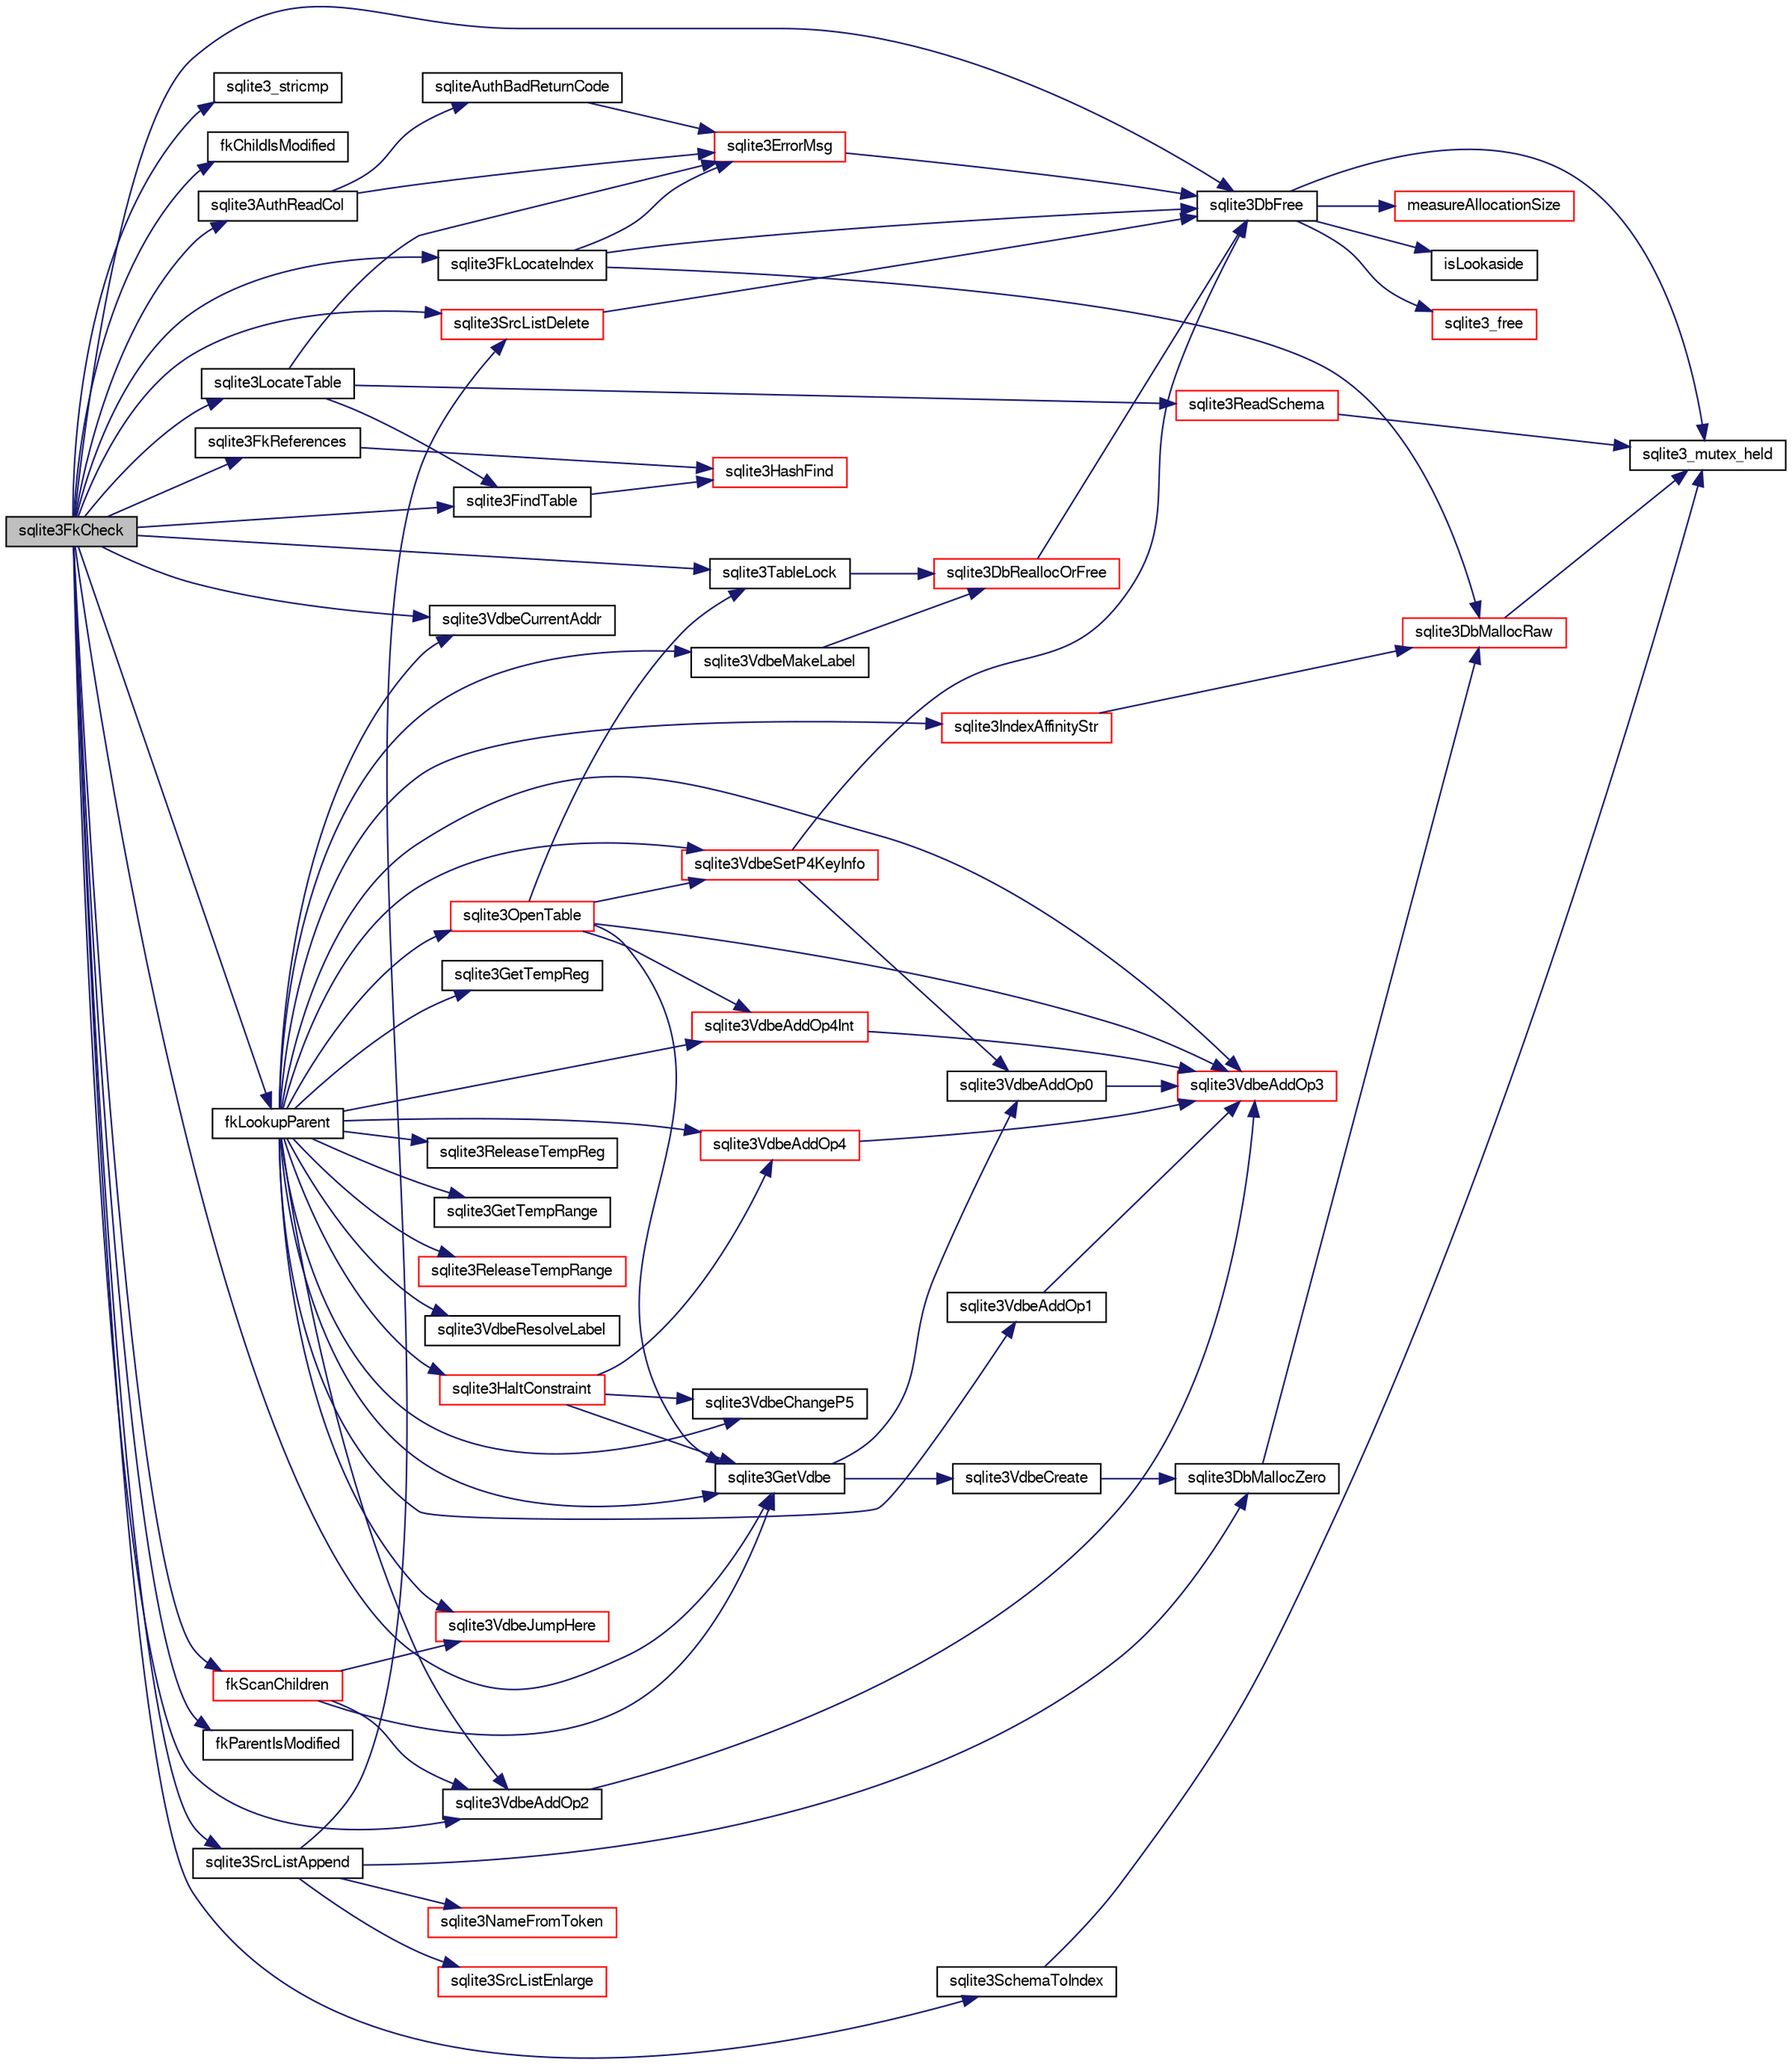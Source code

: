 digraph "sqlite3FkCheck"
{
  edge [fontname="FreeSans",fontsize="10",labelfontname="FreeSans",labelfontsize="10"];
  node [fontname="FreeSans",fontsize="10",shape=record];
  rankdir="LR";
  Node545161 [label="sqlite3FkCheck",height=0.2,width=0.4,color="black", fillcolor="grey75", style="filled", fontcolor="black"];
  Node545161 -> Node545162 [color="midnightblue",fontsize="10",style="solid",fontname="FreeSans"];
  Node545162 [label="sqlite3SchemaToIndex",height=0.2,width=0.4,color="black", fillcolor="white", style="filled",URL="$sqlite3_8c.html#ad9ef77a42022f1f8c8ab71b5761f5134"];
  Node545162 -> Node545163 [color="midnightblue",fontsize="10",style="solid",fontname="FreeSans"];
  Node545163 [label="sqlite3_mutex_held",height=0.2,width=0.4,color="black", fillcolor="white", style="filled",URL="$sqlite3_8c.html#acf77da68932b6bc163c5e68547ecc3e7"];
  Node545161 -> Node545164 [color="midnightblue",fontsize="10",style="solid",fontname="FreeSans"];
  Node545164 [label="sqlite3_stricmp",height=0.2,width=0.4,color="black", fillcolor="white", style="filled",URL="$sqlite3_8c.html#aaa53981a07ebaa0c9d16b24032fb943c"];
  Node545161 -> Node545165 [color="midnightblue",fontsize="10",style="solid",fontname="FreeSans"];
  Node545165 [label="fkChildIsModified",height=0.2,width=0.4,color="black", fillcolor="white", style="filled",URL="$sqlite3_8c.html#aea45953cd423c9a597c3cadb358ad646"];
  Node545161 -> Node545166 [color="midnightblue",fontsize="10",style="solid",fontname="FreeSans"];
  Node545166 [label="sqlite3FindTable",height=0.2,width=0.4,color="black", fillcolor="white", style="filled",URL="$sqlite3_8c.html#afa51dbee6173bf3a8a3df76b07cea789"];
  Node545166 -> Node545167 [color="midnightblue",fontsize="10",style="solid",fontname="FreeSans"];
  Node545167 [label="sqlite3HashFind",height=0.2,width=0.4,color="red", fillcolor="white", style="filled",URL="$sqlite3_8c.html#a8ca124229470a66b4c9c141ded48e2aa"];
  Node545161 -> Node545170 [color="midnightblue",fontsize="10",style="solid",fontname="FreeSans"];
  Node545170 [label="sqlite3LocateTable",height=0.2,width=0.4,color="black", fillcolor="white", style="filled",URL="$sqlite3_8c.html#adfeea5b18971250d4ff7f5a44e134d75"];
  Node545170 -> Node545171 [color="midnightblue",fontsize="10",style="solid",fontname="FreeSans"];
  Node545171 [label="sqlite3ReadSchema",height=0.2,width=0.4,color="red", fillcolor="white", style="filled",URL="$sqlite3_8c.html#ac41a97f30334f7d35b2b5713097eca90"];
  Node545171 -> Node545163 [color="midnightblue",fontsize="10",style="solid",fontname="FreeSans"];
  Node545170 -> Node545166 [color="midnightblue",fontsize="10",style="solid",fontname="FreeSans"];
  Node545170 -> Node545485 [color="midnightblue",fontsize="10",style="solid",fontname="FreeSans"];
  Node545485 [label="sqlite3ErrorMsg",height=0.2,width=0.4,color="red", fillcolor="white", style="filled",URL="$sqlite3_8c.html#aee2798e173651adae0f9c85469f3457d"];
  Node545485 -> Node545185 [color="midnightblue",fontsize="10",style="solid",fontname="FreeSans"];
  Node545185 [label="sqlite3DbFree",height=0.2,width=0.4,color="black", fillcolor="white", style="filled",URL="$sqlite3_8c.html#ac70ab821a6607b4a1b909582dc37a069"];
  Node545185 -> Node545163 [color="midnightblue",fontsize="10",style="solid",fontname="FreeSans"];
  Node545185 -> Node545186 [color="midnightblue",fontsize="10",style="solid",fontname="FreeSans"];
  Node545186 [label="measureAllocationSize",height=0.2,width=0.4,color="red", fillcolor="white", style="filled",URL="$sqlite3_8c.html#a45731e644a22fdb756e2b6337224217a"];
  Node545185 -> Node545189 [color="midnightblue",fontsize="10",style="solid",fontname="FreeSans"];
  Node545189 [label="isLookaside",height=0.2,width=0.4,color="black", fillcolor="white", style="filled",URL="$sqlite3_8c.html#a770fa05ff9717b75e16f4d968a77b897"];
  Node545185 -> Node545190 [color="midnightblue",fontsize="10",style="solid",fontname="FreeSans"];
  Node545190 [label="sqlite3_free",height=0.2,width=0.4,color="red", fillcolor="white", style="filled",URL="$sqlite3_8c.html#a6552349e36a8a691af5487999ab09519"];
  Node545161 -> Node546122 [color="midnightblue",fontsize="10",style="solid",fontname="FreeSans"];
  Node546122 [label="sqlite3FkLocateIndex",height=0.2,width=0.4,color="black", fillcolor="white", style="filled",URL="$sqlite3_8c.html#abe3a42875c65453c342b8dc66701d441"];
  Node546122 -> Node545196 [color="midnightblue",fontsize="10",style="solid",fontname="FreeSans"];
  Node545196 [label="sqlite3DbMallocRaw",height=0.2,width=0.4,color="red", fillcolor="white", style="filled",URL="$sqlite3_8c.html#abbe8be0cf7175e11ddc3e2218fad924e"];
  Node545196 -> Node545163 [color="midnightblue",fontsize="10",style="solid",fontname="FreeSans"];
  Node546122 -> Node545485 [color="midnightblue",fontsize="10",style="solid",fontname="FreeSans"];
  Node546122 -> Node545185 [color="midnightblue",fontsize="10",style="solid",fontname="FreeSans"];
  Node545161 -> Node546123 [color="midnightblue",fontsize="10",style="solid",fontname="FreeSans"];
  Node546123 [label="sqlite3GetVdbe",height=0.2,width=0.4,color="black", fillcolor="white", style="filled",URL="$sqlite3_8c.html#a76b721dcd00b0587308547594cb6c1f4"];
  Node546123 -> Node546124 [color="midnightblue",fontsize="10",style="solid",fontname="FreeSans"];
  Node546124 [label="sqlite3VdbeCreate",height=0.2,width=0.4,color="black", fillcolor="white", style="filled",URL="$sqlite3_8c.html#a7778fbbc1a7b677f680ce0afc44a88e2"];
  Node546124 -> Node545390 [color="midnightblue",fontsize="10",style="solid",fontname="FreeSans"];
  Node545390 [label="sqlite3DbMallocZero",height=0.2,width=0.4,color="black", fillcolor="white", style="filled",URL="$sqlite3_8c.html#a49cfebac9d6067a03442c92af73f33e4"];
  Node545390 -> Node545196 [color="midnightblue",fontsize="10",style="solid",fontname="FreeSans"];
  Node546123 -> Node546125 [color="midnightblue",fontsize="10",style="solid",fontname="FreeSans"];
  Node546125 [label="sqlite3VdbeAddOp0",height=0.2,width=0.4,color="black", fillcolor="white", style="filled",URL="$sqlite3_8c.html#a0aefd237fc1d629f3a3d3d454ced408a"];
  Node546125 -> Node546126 [color="midnightblue",fontsize="10",style="solid",fontname="FreeSans"];
  Node546126 [label="sqlite3VdbeAddOp3",height=0.2,width=0.4,color="red", fillcolor="white", style="filled",URL="$sqlite3_8c.html#a29b4560b019211a73e1478cec7468345"];
  Node545161 -> Node546128 [color="midnightblue",fontsize="10",style="solid",fontname="FreeSans"];
  Node546128 [label="sqlite3VdbeCurrentAddr",height=0.2,width=0.4,color="black", fillcolor="white", style="filled",URL="$sqlite3_8c.html#a5e2bf0933a091bdfd7f0acd86a894889"];
  Node545161 -> Node546129 [color="midnightblue",fontsize="10",style="solid",fontname="FreeSans"];
  Node546129 [label="sqlite3VdbeAddOp2",height=0.2,width=0.4,color="black", fillcolor="white", style="filled",URL="$sqlite3_8c.html#ae87204d7b069da19e4db0404c6deaae5"];
  Node546129 -> Node546126 [color="midnightblue",fontsize="10",style="solid",fontname="FreeSans"];
  Node545161 -> Node546130 [color="midnightblue",fontsize="10",style="solid",fontname="FreeSans"];
  Node546130 [label="sqlite3AuthReadCol",height=0.2,width=0.4,color="black", fillcolor="white", style="filled",URL="$sqlite3_8c.html#acad7fc781b6e141622cf6394cb711727"];
  Node546130 -> Node545485 [color="midnightblue",fontsize="10",style="solid",fontname="FreeSans"];
  Node546130 -> Node546131 [color="midnightblue",fontsize="10",style="solid",fontname="FreeSans"];
  Node546131 [label="sqliteAuthBadReturnCode",height=0.2,width=0.4,color="black", fillcolor="white", style="filled",URL="$sqlite3_8c.html#ad8fdda3ef346903a89e24dd825642bc1"];
  Node546131 -> Node545485 [color="midnightblue",fontsize="10",style="solid",fontname="FreeSans"];
  Node545161 -> Node546132 [color="midnightblue",fontsize="10",style="solid",fontname="FreeSans"];
  Node546132 [label="sqlite3TableLock",height=0.2,width=0.4,color="black", fillcolor="white", style="filled",URL="$sqlite3_8c.html#a13be5e81f379c515f270f6f2a3bb63a7"];
  Node546132 -> Node545274 [color="midnightblue",fontsize="10",style="solid",fontname="FreeSans"];
  Node545274 [label="sqlite3DbReallocOrFree",height=0.2,width=0.4,color="red", fillcolor="white", style="filled",URL="$sqlite3_8c.html#a532a9fd62eeb46b61885a0fff075231c"];
  Node545274 -> Node545185 [color="midnightblue",fontsize="10",style="solid",fontname="FreeSans"];
  Node545161 -> Node546133 [color="midnightblue",fontsize="10",style="solid",fontname="FreeSans"];
  Node546133 [label="fkLookupParent",height=0.2,width=0.4,color="black", fillcolor="white", style="filled",URL="$sqlite3_8c.html#ac7b0111b1d2e3305a38874a645a86d06"];
  Node546133 -> Node546123 [color="midnightblue",fontsize="10",style="solid",fontname="FreeSans"];
  Node546133 -> Node546134 [color="midnightblue",fontsize="10",style="solid",fontname="FreeSans"];
  Node546134 [label="sqlite3VdbeMakeLabel",height=0.2,width=0.4,color="black", fillcolor="white", style="filled",URL="$sqlite3_8c.html#acf57ce8fb6f3c634375c019f5ebe66f6"];
  Node546134 -> Node545274 [color="midnightblue",fontsize="10",style="solid",fontname="FreeSans"];
  Node546133 -> Node546129 [color="midnightblue",fontsize="10",style="solid",fontname="FreeSans"];
  Node546133 -> Node546135 [color="midnightblue",fontsize="10",style="solid",fontname="FreeSans"];
  Node546135 [label="sqlite3GetTempReg",height=0.2,width=0.4,color="black", fillcolor="white", style="filled",URL="$sqlite3_8c.html#ab58586b4abaefcc5df42af9d1e84d8fb"];
  Node546133 -> Node546126 [color="midnightblue",fontsize="10",style="solid",fontname="FreeSans"];
  Node546133 -> Node546136 [color="midnightblue",fontsize="10",style="solid",fontname="FreeSans"];
  Node546136 [label="sqlite3VdbeChangeP5",height=0.2,width=0.4,color="black", fillcolor="white", style="filled",URL="$sqlite3_8c.html#a4dde2e4087eda945511b05d667050740"];
  Node546133 -> Node546137 [color="midnightblue",fontsize="10",style="solid",fontname="FreeSans"];
  Node546137 [label="sqlite3OpenTable",height=0.2,width=0.4,color="red", fillcolor="white", style="filled",URL="$sqlite3_8c.html#aa935d8de28fb95e999736ef792d5a808"];
  Node546137 -> Node546123 [color="midnightblue",fontsize="10",style="solid",fontname="FreeSans"];
  Node546137 -> Node546132 [color="midnightblue",fontsize="10",style="solid",fontname="FreeSans"];
  Node546137 -> Node546138 [color="midnightblue",fontsize="10",style="solid",fontname="FreeSans"];
  Node546138 [label="sqlite3VdbeAddOp4Int",height=0.2,width=0.4,color="red", fillcolor="white", style="filled",URL="$sqlite3_8c.html#afff63410071bb7015a6392d8a7704b43"];
  Node546138 -> Node546126 [color="midnightblue",fontsize="10",style="solid",fontname="FreeSans"];
  Node546137 -> Node546126 [color="midnightblue",fontsize="10",style="solid",fontname="FreeSans"];
  Node546137 -> Node546140 [color="midnightblue",fontsize="10",style="solid",fontname="FreeSans"];
  Node546140 [label="sqlite3VdbeSetP4KeyInfo",height=0.2,width=0.4,color="red", fillcolor="white", style="filled",URL="$sqlite3_8c.html#a342090b36fbf7fdace2a23b8efca030c"];
  Node546140 -> Node545185 [color="midnightblue",fontsize="10",style="solid",fontname="FreeSans"];
  Node546140 -> Node546125 [color="midnightblue",fontsize="10",style="solid",fontname="FreeSans"];
  Node546133 -> Node546151 [color="midnightblue",fontsize="10",style="solid",fontname="FreeSans"];
  Node546151 [label="sqlite3VdbeJumpHere",height=0.2,width=0.4,color="red", fillcolor="white", style="filled",URL="$sqlite3_8c.html#a95562175c9105ba0abe1d4dc6f8a39d4"];
  Node546133 -> Node546128 [color="midnightblue",fontsize="10",style="solid",fontname="FreeSans"];
  Node546133 -> Node546153 [color="midnightblue",fontsize="10",style="solid",fontname="FreeSans"];
  Node546153 [label="sqlite3ReleaseTempReg",height=0.2,width=0.4,color="black", fillcolor="white", style="filled",URL="$sqlite3_8c.html#a48d55dce63ac590c3b0fc464abb67ad7"];
  Node546133 -> Node546154 [color="midnightblue",fontsize="10",style="solid",fontname="FreeSans"];
  Node546154 [label="sqlite3GetTempRange",height=0.2,width=0.4,color="black", fillcolor="white", style="filled",URL="$sqlite3_8c.html#a75c8f9ab8d6f3d1dfe6fe777928fba61"];
  Node546133 -> Node546140 [color="midnightblue",fontsize="10",style="solid",fontname="FreeSans"];
  Node546133 -> Node546155 [color="midnightblue",fontsize="10",style="solid",fontname="FreeSans"];
  Node546155 [label="sqlite3VdbeAddOp4",height=0.2,width=0.4,color="red", fillcolor="white", style="filled",URL="$sqlite3_8c.html#a739d7a47b1c11779283b7797ea7e1d4d"];
  Node546155 -> Node546126 [color="midnightblue",fontsize="10",style="solid",fontname="FreeSans"];
  Node546133 -> Node546156 [color="midnightblue",fontsize="10",style="solid",fontname="FreeSans"];
  Node546156 [label="sqlite3IndexAffinityStr",height=0.2,width=0.4,color="red", fillcolor="white", style="filled",URL="$sqlite3_8c.html#a1bad4570dfd3bcbc2776b3c88c939c59"];
  Node546156 -> Node545196 [color="midnightblue",fontsize="10",style="solid",fontname="FreeSans"];
  Node546133 -> Node546138 [color="midnightblue",fontsize="10",style="solid",fontname="FreeSans"];
  Node546133 -> Node546157 [color="midnightblue",fontsize="10",style="solid",fontname="FreeSans"];
  Node546157 [label="sqlite3ReleaseTempRange",height=0.2,width=0.4,color="red", fillcolor="white", style="filled",URL="$sqlite3_8c.html#ac6e5c116ee77134890c274aeeef6196d"];
  Node546133 -> Node546160 [color="midnightblue",fontsize="10",style="solid",fontname="FreeSans"];
  Node546160 [label="sqlite3HaltConstraint",height=0.2,width=0.4,color="red", fillcolor="white", style="filled",URL="$sqlite3_8c.html#a1d9375ff5f2bf176b6f08662ebca50bd"];
  Node546160 -> Node546123 [color="midnightblue",fontsize="10",style="solid",fontname="FreeSans"];
  Node546160 -> Node546155 [color="midnightblue",fontsize="10",style="solid",fontname="FreeSans"];
  Node546160 -> Node546136 [color="midnightblue",fontsize="10",style="solid",fontname="FreeSans"];
  Node546133 -> Node546162 [color="midnightblue",fontsize="10",style="solid",fontname="FreeSans"];
  Node546162 [label="sqlite3VdbeResolveLabel",height=0.2,width=0.4,color="black", fillcolor="white", style="filled",URL="$sqlite3_8c.html#a0a86f82356e392d9a84a008559c1aeeb"];
  Node546133 -> Node546163 [color="midnightblue",fontsize="10",style="solid",fontname="FreeSans"];
  Node546163 [label="sqlite3VdbeAddOp1",height=0.2,width=0.4,color="black", fillcolor="white", style="filled",URL="$sqlite3_8c.html#a6207112b1851d7e7d76e887ef6d72d5a"];
  Node546163 -> Node546126 [color="midnightblue",fontsize="10",style="solid",fontname="FreeSans"];
  Node545161 -> Node545185 [color="midnightblue",fontsize="10",style="solid",fontname="FreeSans"];
  Node545161 -> Node546164 [color="midnightblue",fontsize="10",style="solid",fontname="FreeSans"];
  Node546164 [label="sqlite3FkReferences",height=0.2,width=0.4,color="black", fillcolor="white", style="filled",URL="$sqlite3_8c.html#a2337ae2a0965bfde19e983555bb78c01"];
  Node546164 -> Node545167 [color="midnightblue",fontsize="10",style="solid",fontname="FreeSans"];
  Node545161 -> Node546165 [color="midnightblue",fontsize="10",style="solid",fontname="FreeSans"];
  Node546165 [label="fkParentIsModified",height=0.2,width=0.4,color="black", fillcolor="white", style="filled",URL="$sqlite3_8c.html#a617847af56de23df1892acc5f05c9199"];
  Node545161 -> Node546166 [color="midnightblue",fontsize="10",style="solid",fontname="FreeSans"];
  Node546166 [label="sqlite3SrcListAppend",height=0.2,width=0.4,color="black", fillcolor="white", style="filled",URL="$sqlite3_8c.html#a2d72a77bc508ef9a3e4a7f9af34d4fce"];
  Node546166 -> Node545390 [color="midnightblue",fontsize="10",style="solid",fontname="FreeSans"];
  Node546166 -> Node546167 [color="midnightblue",fontsize="10",style="solid",fontname="FreeSans"];
  Node546167 [label="sqlite3SrcListEnlarge",height=0.2,width=0.4,color="red", fillcolor="white", style="filled",URL="$sqlite3_8c.html#aac45cc6a2a4e23a49a88ff54b09b5a2b"];
  Node546166 -> Node545494 [color="midnightblue",fontsize="10",style="solid",fontname="FreeSans"];
  Node545494 [label="sqlite3SrcListDelete",height=0.2,width=0.4,color="red", fillcolor="white", style="filled",URL="$sqlite3_8c.html#acc250a3e5e7fd8889a16a9f28e3e7312"];
  Node545494 -> Node545185 [color="midnightblue",fontsize="10",style="solid",fontname="FreeSans"];
  Node546166 -> Node546168 [color="midnightblue",fontsize="10",style="solid",fontname="FreeSans"];
  Node546168 [label="sqlite3NameFromToken",height=0.2,width=0.4,color="red", fillcolor="white", style="filled",URL="$sqlite3_8c.html#a6ba4248ee912d7f5a7a898c5ae46e808"];
  Node545161 -> Node546169 [color="midnightblue",fontsize="10",style="solid",fontname="FreeSans"];
  Node546169 [label="fkScanChildren",height=0.2,width=0.4,color="red", fillcolor="white", style="filled",URL="$sqlite3_8c.html#a67c9dcb484336b3155e7a82a037d4691"];
  Node546169 -> Node546123 [color="midnightblue",fontsize="10",style="solid",fontname="FreeSans"];
  Node546169 -> Node546129 [color="midnightblue",fontsize="10",style="solid",fontname="FreeSans"];
  Node546169 -> Node546151 [color="midnightblue",fontsize="10",style="solid",fontname="FreeSans"];
  Node545161 -> Node545494 [color="midnightblue",fontsize="10",style="solid",fontname="FreeSans"];
}
